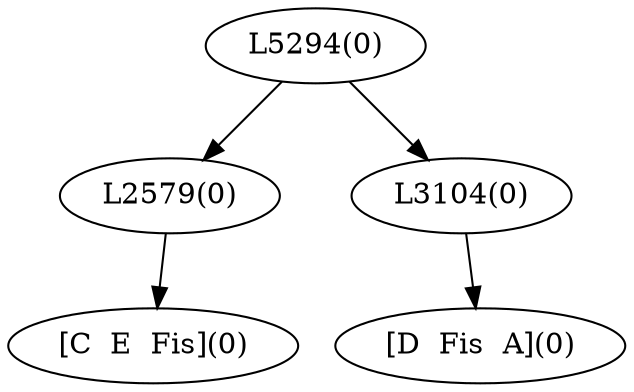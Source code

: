 digraph sample{
"L2579(0)"->"[C  E  Fis](0)"
"L3104(0)"->"[D  Fis  A](0)"
"L5294(0)"->"L2579(0)"
"L5294(0)"->"L3104(0)"
{rank = min; "L5294(0)"}
{rank = same; "L2579(0)"; "L3104(0)";}
{rank = max; "[C  E  Fis](0)"; "[D  Fis  A](0)";}
}